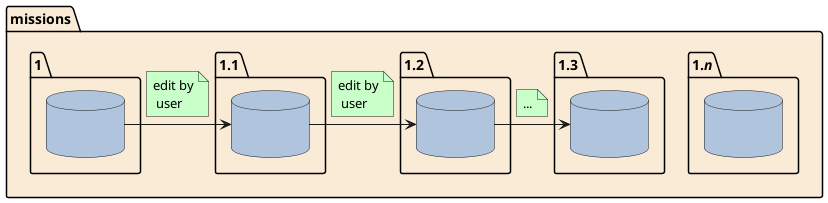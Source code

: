 @startuml Overview
skinparam note{
   BackgroundColor TECHNOLOGY
}


folder missions #AntiqueWhite{
   folder m14 as "1.<i>n</i>" {
      database db14 as "                \n"  #LightSteelBlue
   }
   folder m13 as "1.3" {
      database db13 as "                \n"  #LightSteelBlue
   }
   folder m12 as "1.2" {
      database db12 as "                \n"  #LightSteelBlue
   }
   folder m11 as "1.1" {
      database db11 as "                \n"  #LightSteelBlue
   }
   folder m1 as "1" {
      database db1 as "                \n"  #LightSteelBlue
   }
}

db1 -> db11 
note top of link
  edit by
   user
end note
db11 -> db12
note top of link
  edit by
   user
end note
db12 -> db13
note top of link
  ...
end note


@enduml